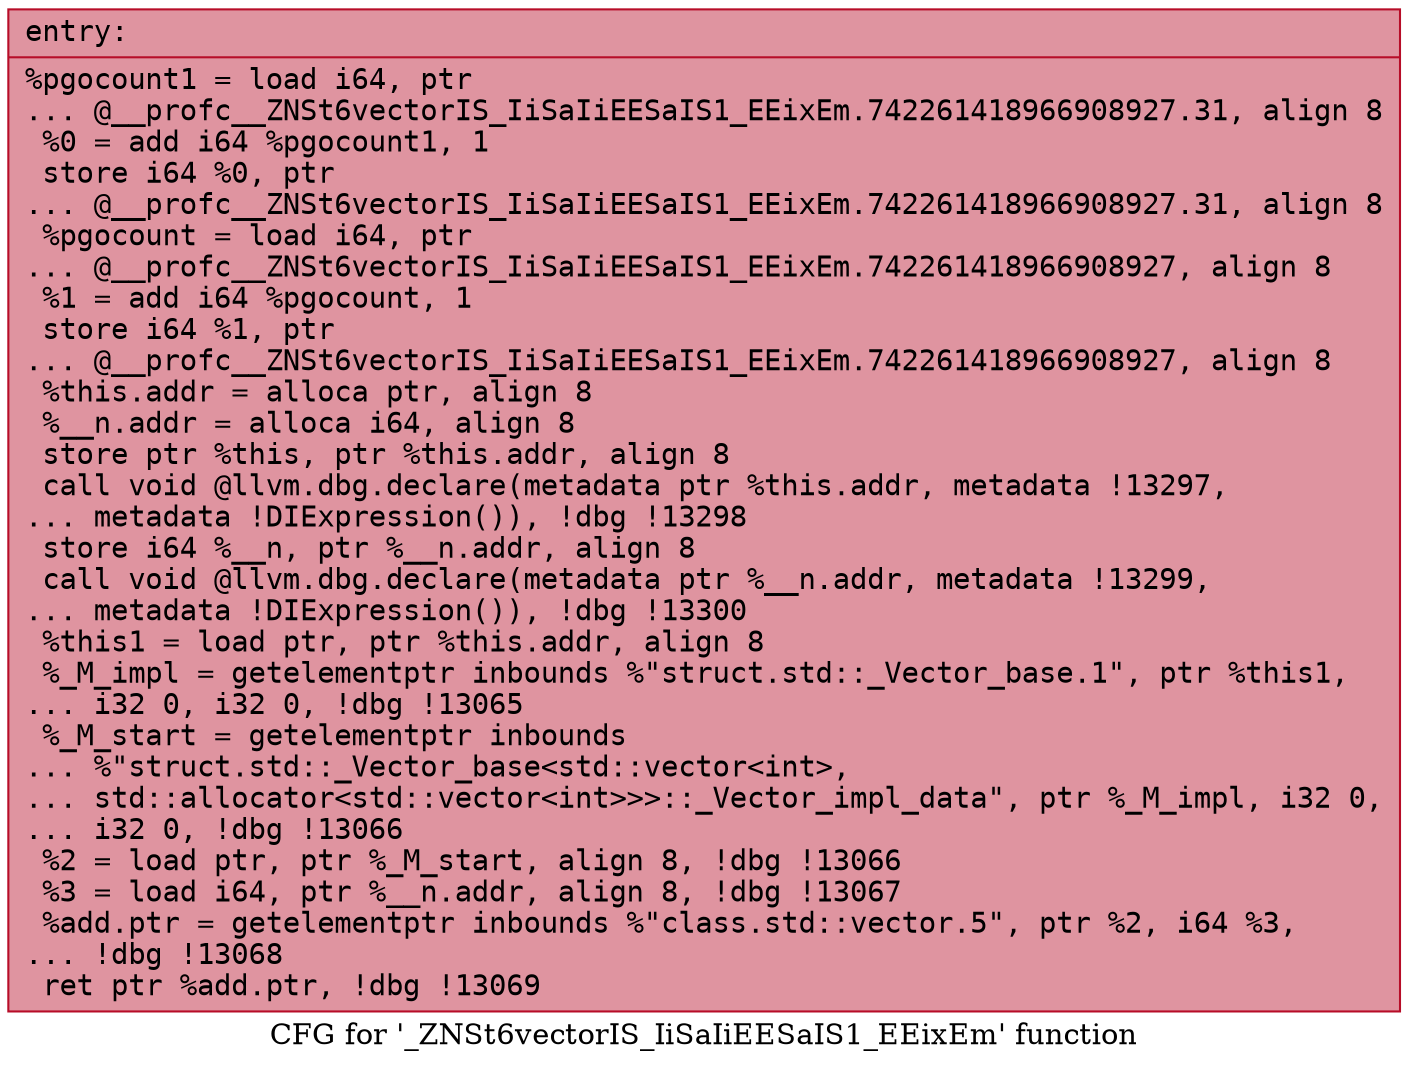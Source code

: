 digraph "CFG for '_ZNSt6vectorIS_IiSaIiEESaIS1_EEixEm' function" {
	label="CFG for '_ZNSt6vectorIS_IiSaIiEESaIS1_EEixEm' function";

	Node0x564268ddbf50 [shape=record,color="#b70d28ff", style=filled, fillcolor="#b70d2870" fontname="Courier",label="{entry:\l|  %pgocount1 = load i64, ptr\l... @__profc__ZNSt6vectorIS_IiSaIiEESaIS1_EEixEm.742261418966908927.31, align 8\l  %0 = add i64 %pgocount1, 1\l  store i64 %0, ptr\l... @__profc__ZNSt6vectorIS_IiSaIiEESaIS1_EEixEm.742261418966908927.31, align 8\l  %pgocount = load i64, ptr\l... @__profc__ZNSt6vectorIS_IiSaIiEESaIS1_EEixEm.742261418966908927, align 8\l  %1 = add i64 %pgocount, 1\l  store i64 %1, ptr\l... @__profc__ZNSt6vectorIS_IiSaIiEESaIS1_EEixEm.742261418966908927, align 8\l  %this.addr = alloca ptr, align 8\l  %__n.addr = alloca i64, align 8\l  store ptr %this, ptr %this.addr, align 8\l  call void @llvm.dbg.declare(metadata ptr %this.addr, metadata !13297,\l... metadata !DIExpression()), !dbg !13298\l  store i64 %__n, ptr %__n.addr, align 8\l  call void @llvm.dbg.declare(metadata ptr %__n.addr, metadata !13299,\l... metadata !DIExpression()), !dbg !13300\l  %this1 = load ptr, ptr %this.addr, align 8\l  %_M_impl = getelementptr inbounds %\"struct.std::_Vector_base.1\", ptr %this1,\l... i32 0, i32 0, !dbg !13065\l  %_M_start = getelementptr inbounds\l... %\"struct.std::_Vector_base\<std::vector\<int\>,\l... std::allocator\<std::vector\<int\>\>\>::_Vector_impl_data\", ptr %_M_impl, i32 0,\l... i32 0, !dbg !13066\l  %2 = load ptr, ptr %_M_start, align 8, !dbg !13066\l  %3 = load i64, ptr %__n.addr, align 8, !dbg !13067\l  %add.ptr = getelementptr inbounds %\"class.std::vector.5\", ptr %2, i64 %3,\l... !dbg !13068\l  ret ptr %add.ptr, !dbg !13069\l}"];
}
